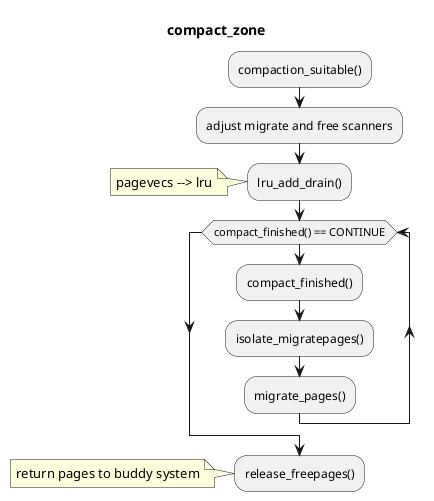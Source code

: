 @startuml
title compact_zone

:compaction_suitable();
:adjust migrate and free scanners;
:lru_add_drain();
note left:pagevecs --> lru
while (compact_finished() == CONTINUE)
    :compact_finished();
    :isolate_migratepages();
    :migrate_pages();
endwhile

:release_freepages();
note left:return pages to buddy system

@enduml